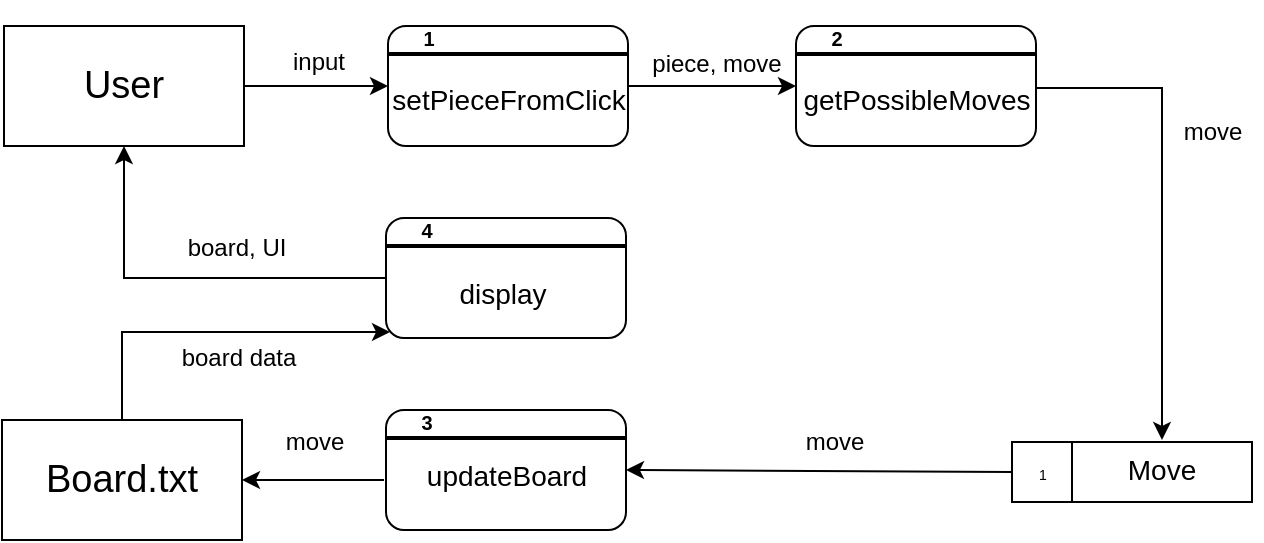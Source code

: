 <mxfile version="28.0.6">
  <diagram name="Page-1" id="KWm5tgV80uvQeEvMJ9jU">
    <mxGraphModel dx="636" dy="947" grid="0" gridSize="1" guides="1" tooltips="1" connect="1" arrows="1" fold="1" page="1" pageScale="1" pageWidth="1169" pageHeight="1654" math="0" shadow="0">
      <root>
        <mxCell id="0" />
        <mxCell id="1" parent="0" />
        <mxCell id="Aar55AHHzQQHQ9_tN8cO-1" value="&lt;font style=&quot;font-size: 19px;&quot;&gt;User&lt;/font&gt;" style="rounded=0;whiteSpace=wrap;html=1;" vertex="1" parent="1">
          <mxGeometry x="301" y="156" width="120" height="60" as="geometry" />
        </mxCell>
        <mxCell id="Aar55AHHzQQHQ9_tN8cO-6" value="&lt;font style=&quot;font-size: 19px;&quot;&gt;Board.txt&lt;/font&gt;" style="rounded=0;whiteSpace=wrap;html=1;" vertex="1" parent="1">
          <mxGeometry x="300" y="353" width="120" height="60" as="geometry" />
        </mxCell>
        <mxCell id="Aar55AHHzQQHQ9_tN8cO-7" value="" style="rounded=1;whiteSpace=wrap;html=1;" vertex="1" parent="1">
          <mxGeometry x="493" y="156" width="120" height="60" as="geometry" />
        </mxCell>
        <mxCell id="Aar55AHHzQQHQ9_tN8cO-8" value="" style="line;strokeWidth=2;html=1;" vertex="1" parent="1">
          <mxGeometry x="493" y="165" width="120" height="10" as="geometry" />
        </mxCell>
        <mxCell id="Aar55AHHzQQHQ9_tN8cO-9" value="&lt;span style=&quot;font-size: 10px;&quot;&gt;1&lt;/span&gt;" style="text;strokeColor=none;fillColor=none;html=1;fontSize=24;fontStyle=1;verticalAlign=middle;align=center;" vertex="1" parent="1">
          <mxGeometry x="481" y="145" width="64" height="25" as="geometry" />
        </mxCell>
        <mxCell id="Aar55AHHzQQHQ9_tN8cO-10" value="&lt;span style=&quot;font-weight: 400;&quot;&gt;&lt;font style=&quot;font-size: 14px;&quot;&gt;setPieceFromClick&lt;/font&gt;&lt;/span&gt;" style="text;strokeColor=none;fillColor=none;html=1;fontSize=24;fontStyle=1;verticalAlign=middle;align=center;" vertex="1" parent="1">
          <mxGeometry x="503" y="170" width="100" height="40" as="geometry" />
        </mxCell>
        <mxCell id="Aar55AHHzQQHQ9_tN8cO-11" value="" style="endArrow=classic;html=1;rounded=0;exitX=1;exitY=0.5;exitDx=0;exitDy=0;entryX=0;entryY=0.5;entryDx=0;entryDy=0;" edge="1" parent="1" source="Aar55AHHzQQHQ9_tN8cO-1" target="Aar55AHHzQQHQ9_tN8cO-7">
          <mxGeometry width="50" height="50" relative="1" as="geometry">
            <mxPoint x="421" y="285" as="sourcePoint" />
            <mxPoint x="471" y="235" as="targetPoint" />
          </mxGeometry>
        </mxCell>
        <mxCell id="Aar55AHHzQQHQ9_tN8cO-12" value="input" style="text;html=1;align=center;verticalAlign=middle;resizable=0;points=[];autosize=1;strokeColor=none;fillColor=none;" vertex="1" parent="1">
          <mxGeometry x="433" y="159" width="50" height="30" as="geometry" />
        </mxCell>
        <mxCell id="Aar55AHHzQQHQ9_tN8cO-13" value="" style="rounded=1;whiteSpace=wrap;html=1;" vertex="1" parent="1">
          <mxGeometry x="697" y="156" width="120" height="60" as="geometry" />
        </mxCell>
        <mxCell id="Aar55AHHzQQHQ9_tN8cO-14" value="" style="line;strokeWidth=2;html=1;" vertex="1" parent="1">
          <mxGeometry x="697" y="165" width="120" height="10" as="geometry" />
        </mxCell>
        <mxCell id="Aar55AHHzQQHQ9_tN8cO-15" value="&lt;span style=&quot;font-size: 10px;&quot;&gt;2&lt;/span&gt;" style="text;strokeColor=none;fillColor=none;html=1;fontSize=24;fontStyle=1;verticalAlign=middle;align=center;" vertex="1" parent="1">
          <mxGeometry x="685" y="145" width="64" height="25" as="geometry" />
        </mxCell>
        <mxCell id="Aar55AHHzQQHQ9_tN8cO-16" value="&lt;font style=&quot;font-weight: normal; font-size: 14px;&quot;&gt;getPossibleMoves&lt;/font&gt;" style="text;strokeColor=none;fillColor=none;html=1;fontSize=24;fontStyle=1;verticalAlign=middle;align=center;" vertex="1" parent="1">
          <mxGeometry x="707" y="170" width="100" height="40" as="geometry" />
        </mxCell>
        <mxCell id="Aar55AHHzQQHQ9_tN8cO-17" value="" style="endArrow=classic;html=1;rounded=0;exitX=1;exitY=0.5;exitDx=0;exitDy=0;entryX=0;entryY=0.5;entryDx=0;entryDy=0;" edge="1" parent="1" source="Aar55AHHzQQHQ9_tN8cO-7" target="Aar55AHHzQQHQ9_tN8cO-13">
          <mxGeometry width="50" height="50" relative="1" as="geometry">
            <mxPoint x="641" y="285" as="sourcePoint" />
            <mxPoint x="691" y="235" as="targetPoint" />
          </mxGeometry>
        </mxCell>
        <mxCell id="Aar55AHHzQQHQ9_tN8cO-18" value="piece, move" style="text;html=1;align=center;verticalAlign=middle;resizable=0;points=[];autosize=1;strokeColor=none;fillColor=none;" vertex="1" parent="1">
          <mxGeometry x="612" y="160" width="90" height="30" as="geometry" />
        </mxCell>
        <mxCell id="Aar55AHHzQQHQ9_tN8cO-19" value="" style="rounded=0;whiteSpace=wrap;html=1;" vertex="1" parent="1">
          <mxGeometry x="805" y="364.0" width="120" height="30" as="geometry" />
        </mxCell>
        <mxCell id="Aar55AHHzQQHQ9_tN8cO-20" value="" style="endArrow=none;html=1;rounded=0;fontSize=12;startSize=8;endSize=8;curved=1;entryX=0.25;entryY=0;entryDx=0;entryDy=0;exitX=0.25;exitY=1;exitDx=0;exitDy=0;" edge="1" source="Aar55AHHzQQHQ9_tN8cO-19" target="Aar55AHHzQQHQ9_tN8cO-19" parent="1">
          <mxGeometry width="50" height="50" relative="1" as="geometry">
            <mxPoint x="700" y="478.0" as="sourcePoint" />
            <mxPoint x="750" y="428.0" as="targetPoint" />
          </mxGeometry>
        </mxCell>
        <mxCell id="Aar55AHHzQQHQ9_tN8cO-21" value="&lt;font style=&quot;font-size: 7px;&quot;&gt;1&lt;/font&gt;" style="text;html=1;align=center;verticalAlign=middle;whiteSpace=wrap;rounded=0;" vertex="1" parent="1">
          <mxGeometry x="812" y="364.0" width="17" height="29" as="geometry" />
        </mxCell>
        <mxCell id="Aar55AHHzQQHQ9_tN8cO-22" value="&lt;font style=&quot;font-size: 14px;&quot;&gt;Move&lt;/font&gt;" style="text;html=1;align=center;verticalAlign=middle;whiteSpace=wrap;rounded=0;" vertex="1" parent="1">
          <mxGeometry x="850" y="363.0" width="60" height="30" as="geometry" />
        </mxCell>
        <mxCell id="Aar55AHHzQQHQ9_tN8cO-23" value="" style="endArrow=classic;html=1;rounded=0;exitX=1.002;exitY=0.516;exitDx=0;exitDy=0;entryX=0.5;entryY=0;entryDx=0;entryDy=0;exitPerimeter=0;" edge="1" parent="1" source="Aar55AHHzQQHQ9_tN8cO-13" target="Aar55AHHzQQHQ9_tN8cO-22">
          <mxGeometry width="50" height="50" relative="1" as="geometry">
            <mxPoint x="870" y="360" as="sourcePoint" />
            <mxPoint x="920" y="310" as="targetPoint" />
            <Array as="points">
              <mxPoint x="880" y="187" />
            </Array>
          </mxGeometry>
        </mxCell>
        <mxCell id="Aar55AHHzQQHQ9_tN8cO-24" value="" style="rounded=1;whiteSpace=wrap;html=1;" vertex="1" parent="1">
          <mxGeometry x="492" y="348" width="120" height="60" as="geometry" />
        </mxCell>
        <mxCell id="Aar55AHHzQQHQ9_tN8cO-25" value="" style="line;strokeWidth=2;html=1;" vertex="1" parent="1">
          <mxGeometry x="492" y="357" width="120" height="10" as="geometry" />
        </mxCell>
        <mxCell id="Aar55AHHzQQHQ9_tN8cO-26" value="&lt;font style=&quot;font-size: 10px;&quot;&gt;3&lt;/font&gt;" style="text;strokeColor=none;fillColor=none;html=1;fontSize=24;fontStyle=1;verticalAlign=middle;align=center;" vertex="1" parent="1">
          <mxGeometry x="480" y="337" width="64" height="25" as="geometry" />
        </mxCell>
        <mxCell id="Aar55AHHzQQHQ9_tN8cO-27" value="&lt;span style=&quot;font-weight: normal;&quot;&gt;&lt;font style=&quot;font-size: 14px;&quot;&gt;updateBoard&lt;/font&gt;&lt;/span&gt;" style="text;strokeColor=none;fillColor=none;html=1;fontSize=24;fontStyle=1;verticalAlign=middle;align=center;" vertex="1" parent="1">
          <mxGeometry x="502" y="358" width="100" height="40" as="geometry" />
        </mxCell>
        <mxCell id="Aar55AHHzQQHQ9_tN8cO-28" value="" style="endArrow=classic;html=1;rounded=0;entryX=1;entryY=0.5;entryDx=0;entryDy=0;exitX=0;exitY=0.5;exitDx=0;exitDy=0;" edge="1" parent="1" source="Aar55AHHzQQHQ9_tN8cO-19" target="Aar55AHHzQQHQ9_tN8cO-24">
          <mxGeometry width="50" height="50" relative="1" as="geometry">
            <mxPoint x="780" y="505" as="sourcePoint" />
            <mxPoint x="830" y="455" as="targetPoint" />
          </mxGeometry>
        </mxCell>
        <mxCell id="Aar55AHHzQQHQ9_tN8cO-29" value="move" style="text;html=1;align=center;verticalAlign=middle;resizable=0;points=[];autosize=1;strokeColor=none;fillColor=none;" vertex="1" parent="1">
          <mxGeometry x="691" y="349" width="50" height="30" as="geometry" />
        </mxCell>
        <mxCell id="Aar55AHHzQQHQ9_tN8cO-30" value="move" style="text;html=1;align=center;verticalAlign=middle;resizable=0;points=[];autosize=1;strokeColor=none;fillColor=none;" vertex="1" parent="1">
          <mxGeometry x="880" y="194" width="50" height="30" as="geometry" />
        </mxCell>
        <mxCell id="Aar55AHHzQQHQ9_tN8cO-33" value="" style="endArrow=classic;html=1;rounded=0;entryX=1;entryY=0.5;entryDx=0;entryDy=0;" edge="1" parent="1" target="Aar55AHHzQQHQ9_tN8cO-6">
          <mxGeometry width="50" height="50" relative="1" as="geometry">
            <mxPoint x="491" y="383" as="sourcePoint" />
            <mxPoint x="500" y="449" as="targetPoint" />
          </mxGeometry>
        </mxCell>
        <mxCell id="Aar55AHHzQQHQ9_tN8cO-34" value="move" style="text;html=1;align=center;verticalAlign=middle;resizable=0;points=[];autosize=1;strokeColor=none;fillColor=none;" vertex="1" parent="1">
          <mxGeometry x="432" y="350.5" width="48" height="27" as="geometry" />
        </mxCell>
        <mxCell id="Aar55AHHzQQHQ9_tN8cO-36" value="" style="rounded=1;whiteSpace=wrap;html=1;" vertex="1" parent="1">
          <mxGeometry x="492" y="252" width="120" height="60" as="geometry" />
        </mxCell>
        <mxCell id="Aar55AHHzQQHQ9_tN8cO-37" value="" style="line;strokeWidth=2;html=1;" vertex="1" parent="1">
          <mxGeometry x="492" y="261" width="120" height="10" as="geometry" />
        </mxCell>
        <mxCell id="Aar55AHHzQQHQ9_tN8cO-38" value="&lt;font style=&quot;font-size: 10px;&quot;&gt;4&lt;/font&gt;" style="text;strokeColor=none;fillColor=none;html=1;fontSize=24;fontStyle=1;verticalAlign=middle;align=center;" vertex="1" parent="1">
          <mxGeometry x="480" y="241" width="64" height="25" as="geometry" />
        </mxCell>
        <mxCell id="Aar55AHHzQQHQ9_tN8cO-39" value="&lt;font style=&quot;font-size: 14px; font-weight: normal;&quot;&gt;display&lt;/font&gt;" style="text;strokeColor=none;fillColor=none;html=1;fontSize=24;fontStyle=1;verticalAlign=middle;align=center;" vertex="1" parent="1">
          <mxGeometry x="500" y="267" width="100" height="40" as="geometry" />
        </mxCell>
        <mxCell id="Aar55AHHzQQHQ9_tN8cO-40" value="" style="endArrow=classic;html=1;rounded=0;exitX=0.5;exitY=0;exitDx=0;exitDy=0;" edge="1" parent="1" source="Aar55AHHzQQHQ9_tN8cO-6">
          <mxGeometry width="50" height="50" relative="1" as="geometry">
            <mxPoint x="231" y="365" as="sourcePoint" />
            <mxPoint x="494" y="309" as="targetPoint" />
            <Array as="points">
              <mxPoint x="360" y="309" />
            </Array>
          </mxGeometry>
        </mxCell>
        <mxCell id="Aar55AHHzQQHQ9_tN8cO-41" value="board data" style="text;html=1;align=center;verticalAlign=middle;resizable=0;points=[];autosize=1;strokeColor=none;fillColor=none;" vertex="1" parent="1">
          <mxGeometry x="380" y="308" width="76" height="27" as="geometry" />
        </mxCell>
        <mxCell id="Aar55AHHzQQHQ9_tN8cO-42" value="" style="endArrow=classic;html=1;rounded=0;entryX=0.5;entryY=1;entryDx=0;entryDy=0;exitX=0;exitY=0.5;exitDx=0;exitDy=0;" edge="1" parent="1" source="Aar55AHHzQQHQ9_tN8cO-36" target="Aar55AHHzQQHQ9_tN8cO-1">
          <mxGeometry width="50" height="50" relative="1" as="geometry">
            <mxPoint x="361" y="260" as="sourcePoint" />
            <mxPoint x="361" y="231" as="targetPoint" />
            <Array as="points">
              <mxPoint x="361" y="282" />
            </Array>
          </mxGeometry>
        </mxCell>
        <mxCell id="Aar55AHHzQQHQ9_tN8cO-44" value="board, UI" style="text;html=1;align=center;verticalAlign=middle;resizable=0;points=[];autosize=1;strokeColor=none;fillColor=none;" vertex="1" parent="1">
          <mxGeometry x="383" y="253" width="68" height="27" as="geometry" />
        </mxCell>
      </root>
    </mxGraphModel>
  </diagram>
</mxfile>
